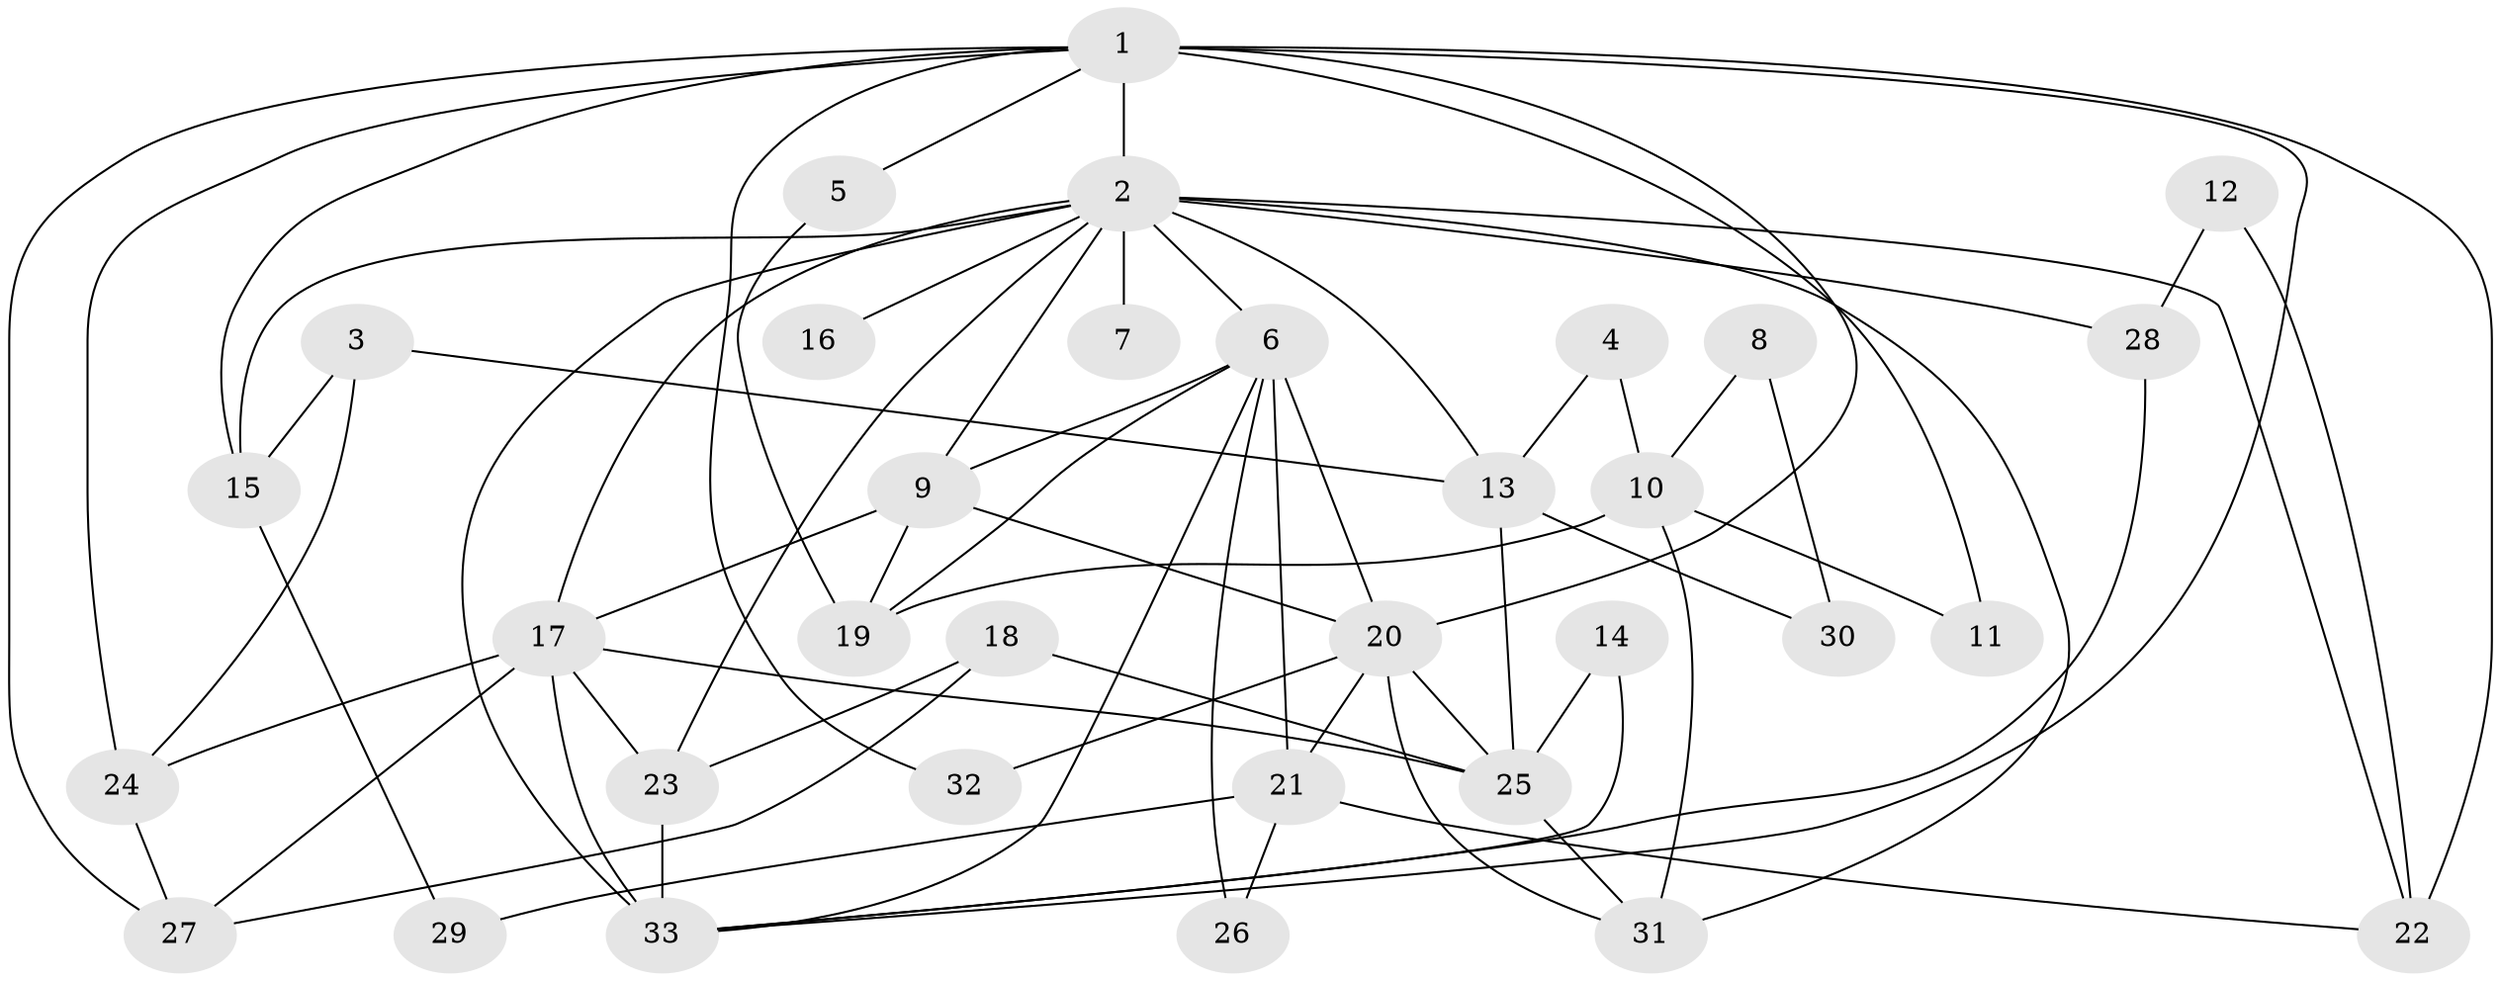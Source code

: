 // original degree distribution, {5: 0.05555555555555555, 6: 0.037037037037037035, 10: 0.009259259259259259, 4: 0.12962962962962962, 8: 0.027777777777777776, 3: 0.2037037037037037, 2: 0.35185185185185186, 7: 0.018518518518518517, 1: 0.16666666666666666}
// Generated by graph-tools (version 1.1) at 2025/36/03/04/25 23:36:08]
// undirected, 33 vertices, 68 edges
graph export_dot {
  node [color=gray90,style=filled];
  1;
  2;
  3;
  4;
  5;
  6;
  7;
  8;
  9;
  10;
  11;
  12;
  13;
  14;
  15;
  16;
  17;
  18;
  19;
  20;
  21;
  22;
  23;
  24;
  25;
  26;
  27;
  28;
  29;
  30;
  31;
  32;
  33;
  1 -- 2 [weight=2.0];
  1 -- 5 [weight=1.0];
  1 -- 11 [weight=1.0];
  1 -- 15 [weight=1.0];
  1 -- 20 [weight=1.0];
  1 -- 22 [weight=2.0];
  1 -- 24 [weight=1.0];
  1 -- 27 [weight=1.0];
  1 -- 32 [weight=1.0];
  1 -- 33 [weight=1.0];
  2 -- 6 [weight=1.0];
  2 -- 7 [weight=1.0];
  2 -- 9 [weight=1.0];
  2 -- 13 [weight=1.0];
  2 -- 15 [weight=1.0];
  2 -- 16 [weight=1.0];
  2 -- 17 [weight=1.0];
  2 -- 22 [weight=1.0];
  2 -- 23 [weight=1.0];
  2 -- 28 [weight=3.0];
  2 -- 31 [weight=1.0];
  2 -- 33 [weight=2.0];
  3 -- 13 [weight=1.0];
  3 -- 15 [weight=1.0];
  3 -- 24 [weight=1.0];
  4 -- 10 [weight=1.0];
  4 -- 13 [weight=1.0];
  5 -- 19 [weight=1.0];
  6 -- 9 [weight=1.0];
  6 -- 19 [weight=1.0];
  6 -- 20 [weight=2.0];
  6 -- 21 [weight=1.0];
  6 -- 26 [weight=1.0];
  6 -- 33 [weight=1.0];
  8 -- 10 [weight=1.0];
  8 -- 30 [weight=1.0];
  9 -- 17 [weight=4.0];
  9 -- 19 [weight=1.0];
  9 -- 20 [weight=1.0];
  10 -- 11 [weight=1.0];
  10 -- 19 [weight=1.0];
  10 -- 31 [weight=1.0];
  12 -- 22 [weight=1.0];
  12 -- 28 [weight=1.0];
  13 -- 25 [weight=1.0];
  13 -- 30 [weight=2.0];
  14 -- 25 [weight=1.0];
  14 -- 33 [weight=1.0];
  15 -- 29 [weight=1.0];
  17 -- 23 [weight=2.0];
  17 -- 24 [weight=1.0];
  17 -- 25 [weight=2.0];
  17 -- 27 [weight=1.0];
  17 -- 33 [weight=1.0];
  18 -- 23 [weight=1.0];
  18 -- 25 [weight=1.0];
  18 -- 27 [weight=1.0];
  20 -- 21 [weight=1.0];
  20 -- 25 [weight=1.0];
  20 -- 31 [weight=1.0];
  20 -- 32 [weight=1.0];
  21 -- 22 [weight=1.0];
  21 -- 26 [weight=1.0];
  21 -- 29 [weight=1.0];
  23 -- 33 [weight=2.0];
  24 -- 27 [weight=1.0];
  25 -- 31 [weight=1.0];
  28 -- 33 [weight=1.0];
}
